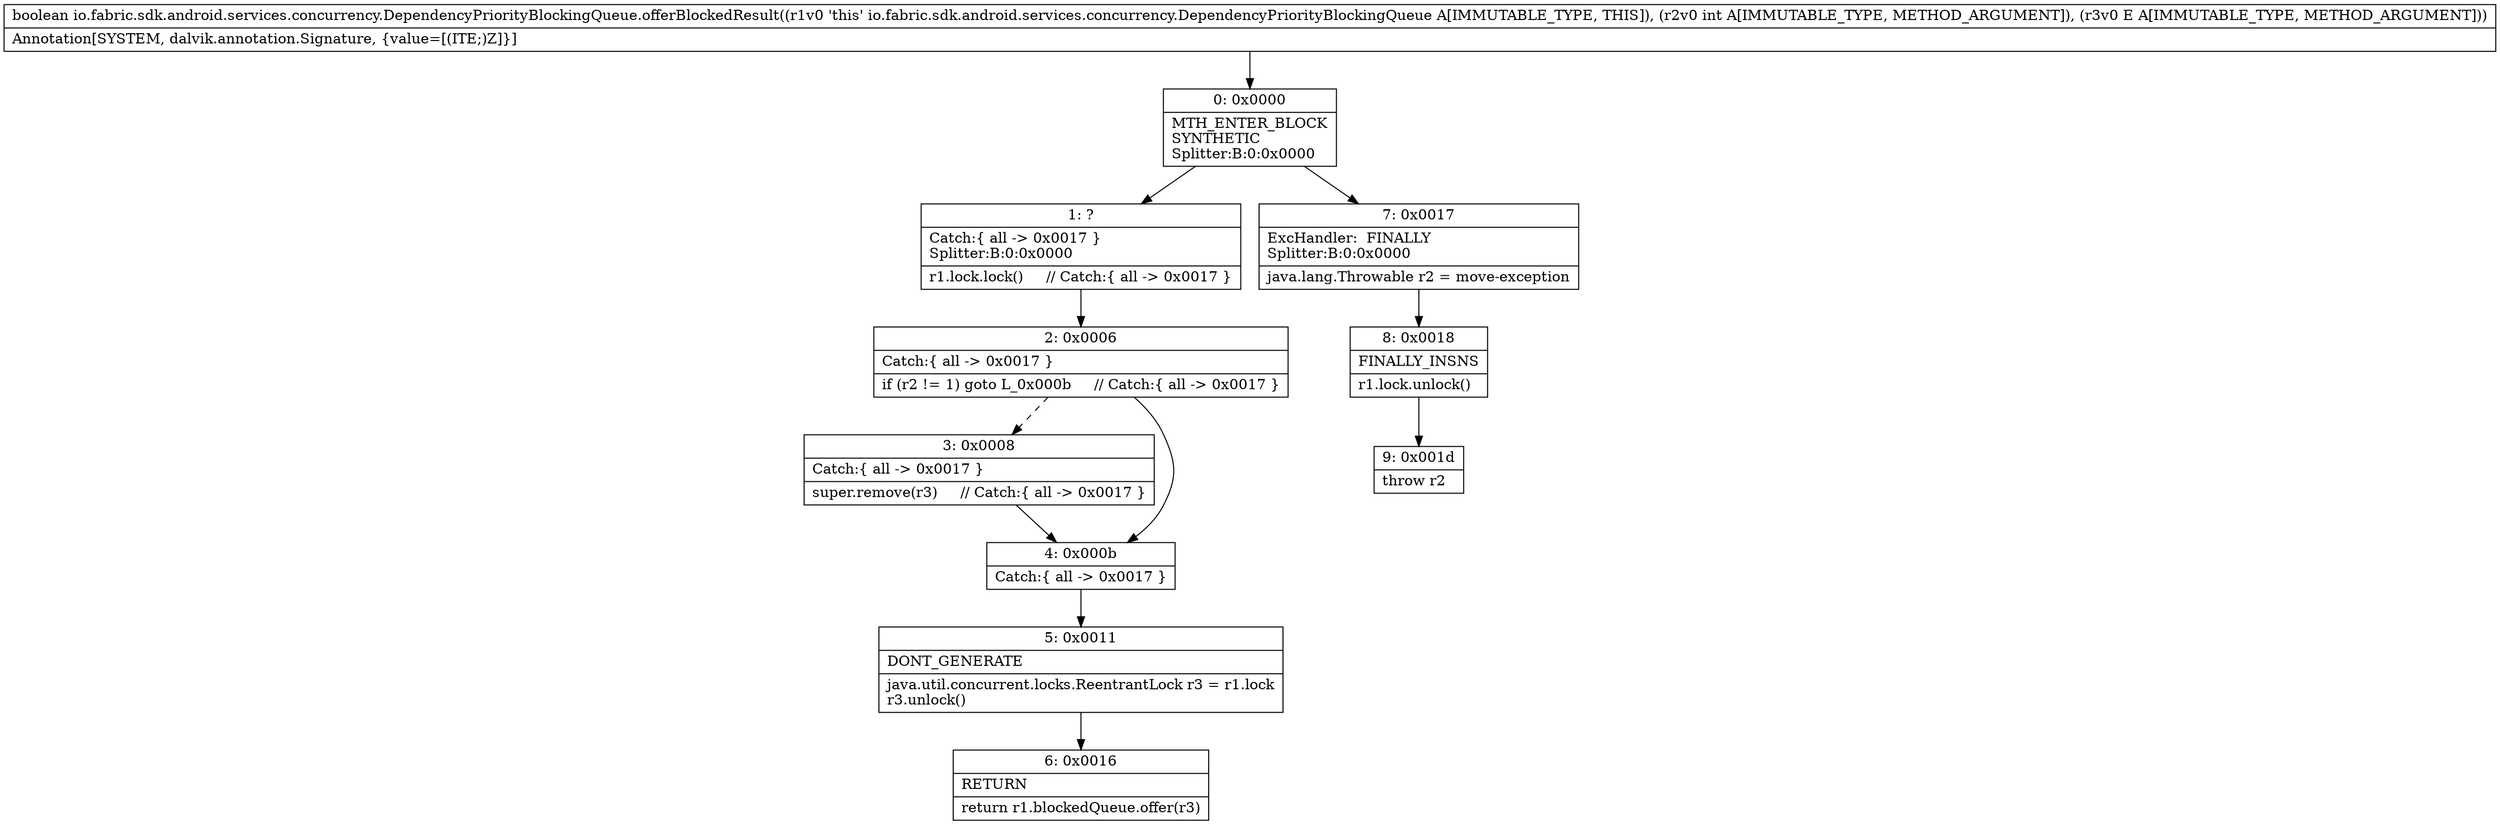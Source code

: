 digraph "CFG forio.fabric.sdk.android.services.concurrency.DependencyPriorityBlockingQueue.offerBlockedResult(ILio\/fabric\/sdk\/android\/services\/concurrency\/Dependency;)Z" {
Node_0 [shape=record,label="{0\:\ 0x0000|MTH_ENTER_BLOCK\lSYNTHETIC\lSplitter:B:0:0x0000\l}"];
Node_1 [shape=record,label="{1\:\ ?|Catch:\{ all \-\> 0x0017 \}\lSplitter:B:0:0x0000\l|r1.lock.lock()     \/\/ Catch:\{ all \-\> 0x0017 \}\l}"];
Node_2 [shape=record,label="{2\:\ 0x0006|Catch:\{ all \-\> 0x0017 \}\l|if (r2 != 1) goto L_0x000b     \/\/ Catch:\{ all \-\> 0x0017 \}\l}"];
Node_3 [shape=record,label="{3\:\ 0x0008|Catch:\{ all \-\> 0x0017 \}\l|super.remove(r3)     \/\/ Catch:\{ all \-\> 0x0017 \}\l}"];
Node_4 [shape=record,label="{4\:\ 0x000b|Catch:\{ all \-\> 0x0017 \}\l}"];
Node_5 [shape=record,label="{5\:\ 0x0011|DONT_GENERATE\l|java.util.concurrent.locks.ReentrantLock r3 = r1.lock\lr3.unlock()\l}"];
Node_6 [shape=record,label="{6\:\ 0x0016|RETURN\l|return r1.blockedQueue.offer(r3)\l}"];
Node_7 [shape=record,label="{7\:\ 0x0017|ExcHandler:  FINALLY\lSplitter:B:0:0x0000\l|java.lang.Throwable r2 = move\-exception\l}"];
Node_8 [shape=record,label="{8\:\ 0x0018|FINALLY_INSNS\l|r1.lock.unlock()\l}"];
Node_9 [shape=record,label="{9\:\ 0x001d|throw r2\l}"];
MethodNode[shape=record,label="{boolean io.fabric.sdk.android.services.concurrency.DependencyPriorityBlockingQueue.offerBlockedResult((r1v0 'this' io.fabric.sdk.android.services.concurrency.DependencyPriorityBlockingQueue A[IMMUTABLE_TYPE, THIS]), (r2v0 int A[IMMUTABLE_TYPE, METHOD_ARGUMENT]), (r3v0 E A[IMMUTABLE_TYPE, METHOD_ARGUMENT]))  | Annotation[SYSTEM, dalvik.annotation.Signature, \{value=[(ITE;)Z]\}]\l}"];
MethodNode -> Node_0;
Node_0 -> Node_1;
Node_0 -> Node_7;
Node_1 -> Node_2;
Node_2 -> Node_3[style=dashed];
Node_2 -> Node_4;
Node_3 -> Node_4;
Node_4 -> Node_5;
Node_5 -> Node_6;
Node_7 -> Node_8;
Node_8 -> Node_9;
}

